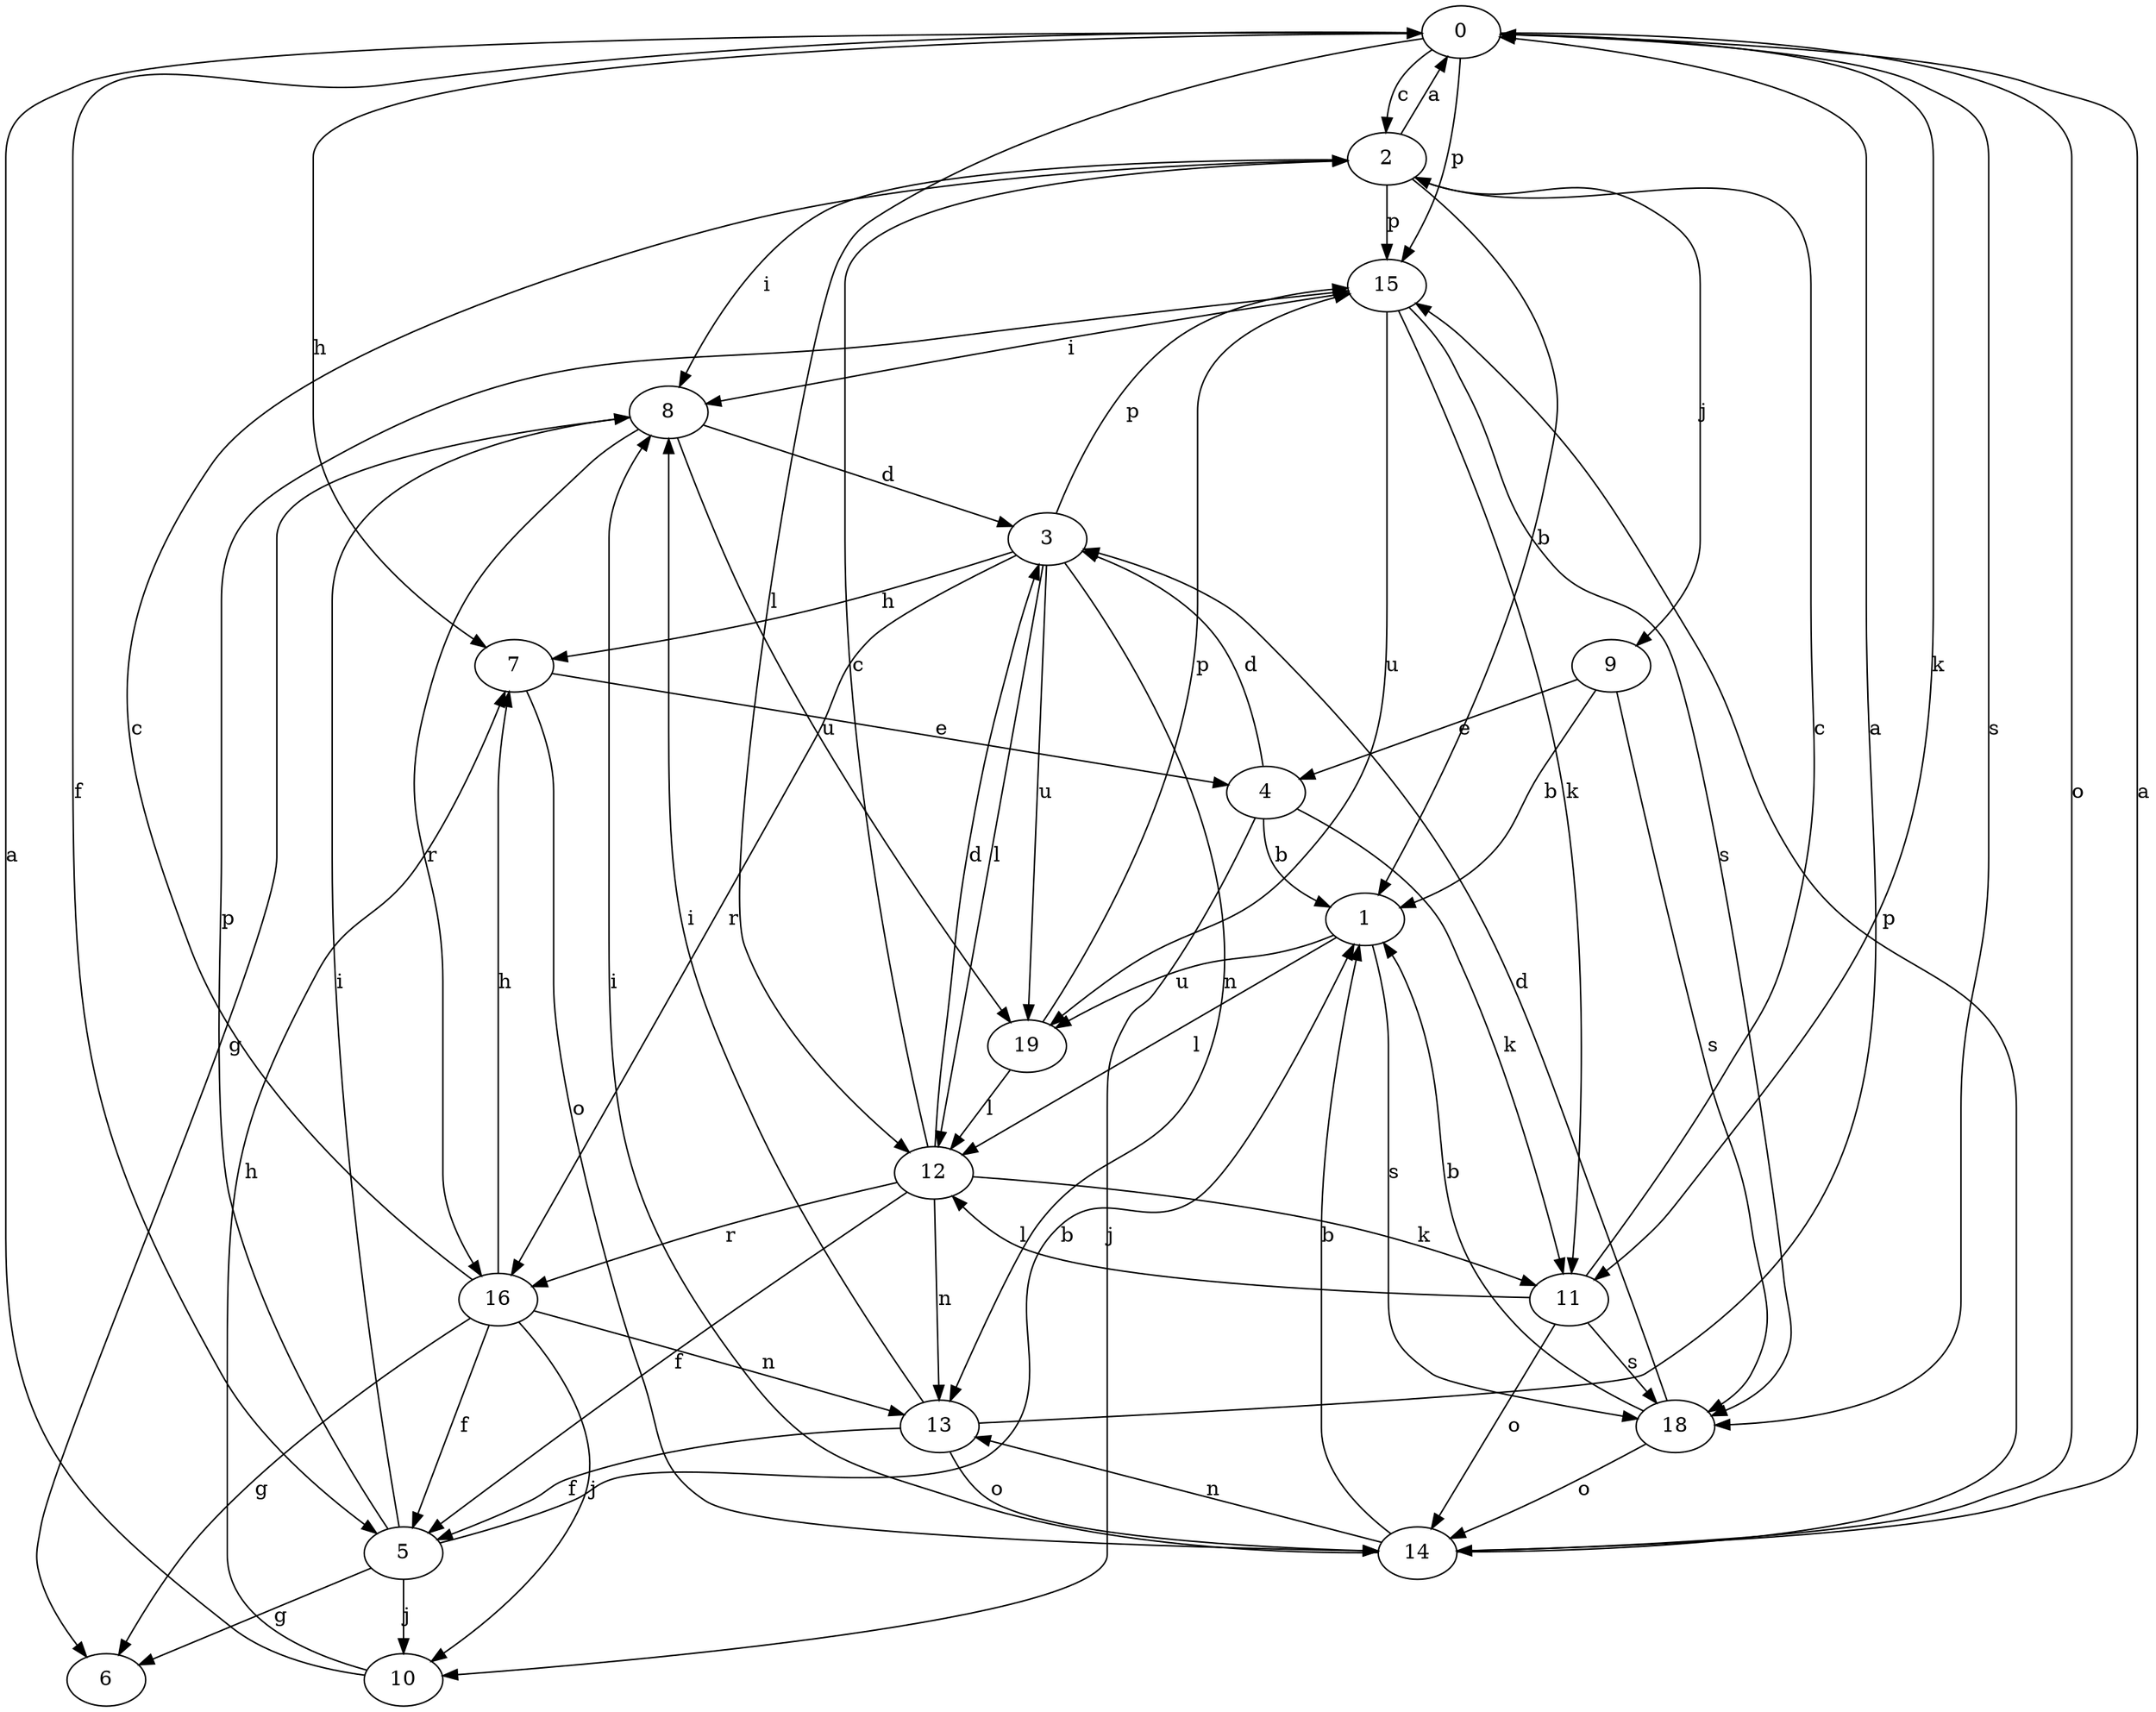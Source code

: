 strict digraph  {
0;
1;
2;
3;
4;
5;
6;
7;
8;
9;
10;
11;
12;
13;
14;
15;
16;
18;
19;
0 -> 2  [label=c];
0 -> 5  [label=f];
0 -> 7  [label=h];
0 -> 11  [label=k];
0 -> 12  [label=l];
0 -> 14  [label=o];
0 -> 15  [label=p];
0 -> 18  [label=s];
1 -> 12  [label=l];
1 -> 18  [label=s];
1 -> 19  [label=u];
2 -> 0  [label=a];
2 -> 1  [label=b];
2 -> 8  [label=i];
2 -> 9  [label=j];
2 -> 15  [label=p];
3 -> 7  [label=h];
3 -> 12  [label=l];
3 -> 13  [label=n];
3 -> 15  [label=p];
3 -> 16  [label=r];
3 -> 19  [label=u];
4 -> 1  [label=b];
4 -> 3  [label=d];
4 -> 10  [label=j];
4 -> 11  [label=k];
5 -> 1  [label=b];
5 -> 6  [label=g];
5 -> 8  [label=i];
5 -> 10  [label=j];
5 -> 15  [label=p];
7 -> 4  [label=e];
7 -> 14  [label=o];
8 -> 3  [label=d];
8 -> 6  [label=g];
8 -> 16  [label=r];
8 -> 19  [label=u];
9 -> 1  [label=b];
9 -> 4  [label=e];
9 -> 18  [label=s];
10 -> 0  [label=a];
10 -> 7  [label=h];
11 -> 2  [label=c];
11 -> 12  [label=l];
11 -> 14  [label=o];
11 -> 18  [label=s];
12 -> 2  [label=c];
12 -> 3  [label=d];
12 -> 5  [label=f];
12 -> 11  [label=k];
12 -> 13  [label=n];
12 -> 16  [label=r];
13 -> 0  [label=a];
13 -> 5  [label=f];
13 -> 8  [label=i];
13 -> 14  [label=o];
14 -> 0  [label=a];
14 -> 1  [label=b];
14 -> 8  [label=i];
14 -> 13  [label=n];
14 -> 15  [label=p];
15 -> 8  [label=i];
15 -> 11  [label=k];
15 -> 18  [label=s];
15 -> 19  [label=u];
16 -> 2  [label=c];
16 -> 5  [label=f];
16 -> 6  [label=g];
16 -> 7  [label=h];
16 -> 10  [label=j];
16 -> 13  [label=n];
18 -> 1  [label=b];
18 -> 3  [label=d];
18 -> 14  [label=o];
19 -> 12  [label=l];
19 -> 15  [label=p];
}

